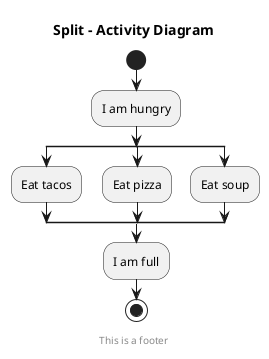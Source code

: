 @startuml Split

title Split - Activity Diagram 


start

:I am hungry;

split
	:Eat tacos;
split again
	:Eat pizza;
split again
	:Eat soup;
end split

:I am full;

stop

footer

	This is a footer
end footer

@enduml